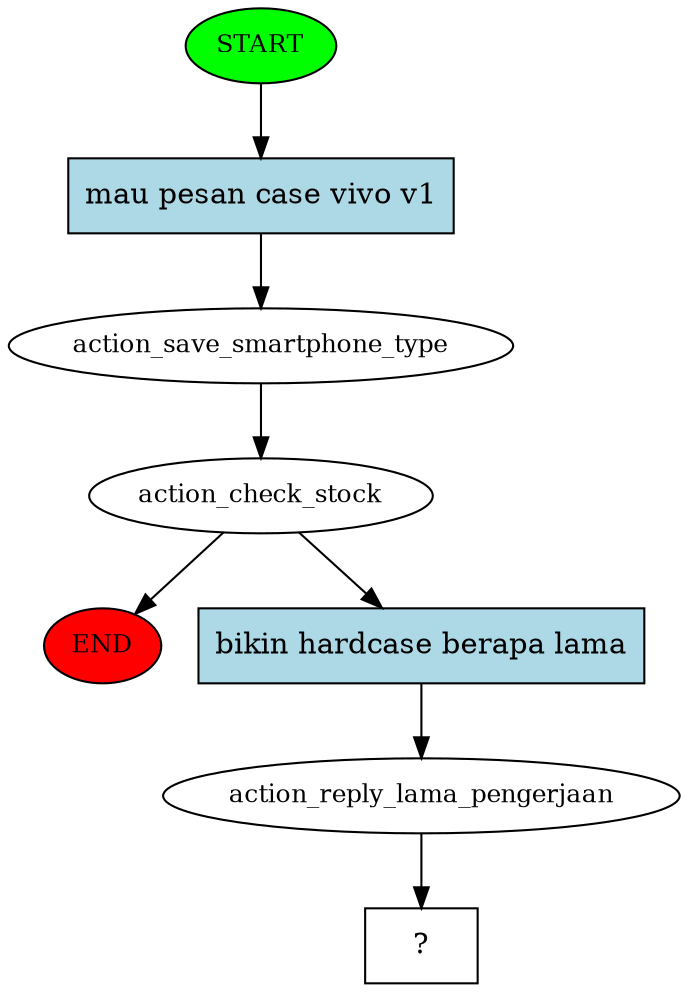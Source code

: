 digraph  {
0 [class="start active", fillcolor=green, fontsize=12, label=START, style=filled];
"-1" [class=end, fillcolor=red, fontsize=12, label=END, style=filled];
1 [class=active, fontsize=12, label=action_save_smartphone_type];
2 [class=active, fontsize=12, label=action_check_stock];
5 [class=active, fontsize=12, label=action_reply_lama_pengerjaan];
6 [class="intent dashed active", label="  ?  ", shape=rect];
7 [class="intent active", fillcolor=lightblue, label="mau pesan case vivo v1", shape=rect, style=filled];
8 [class="intent active", fillcolor=lightblue, label="bikin hardcase berapa lama", shape=rect, style=filled];
0 -> 7  [class=active, key=0];
1 -> 2  [class=active, key=NONE, label=""];
2 -> "-1"  [class="", key=NONE, label=""];
2 -> 8  [class=active, key=0];
5 -> 6  [class=active, key=NONE, label=""];
7 -> 1  [class=active, key=0];
8 -> 5  [class=active, key=0];
}
